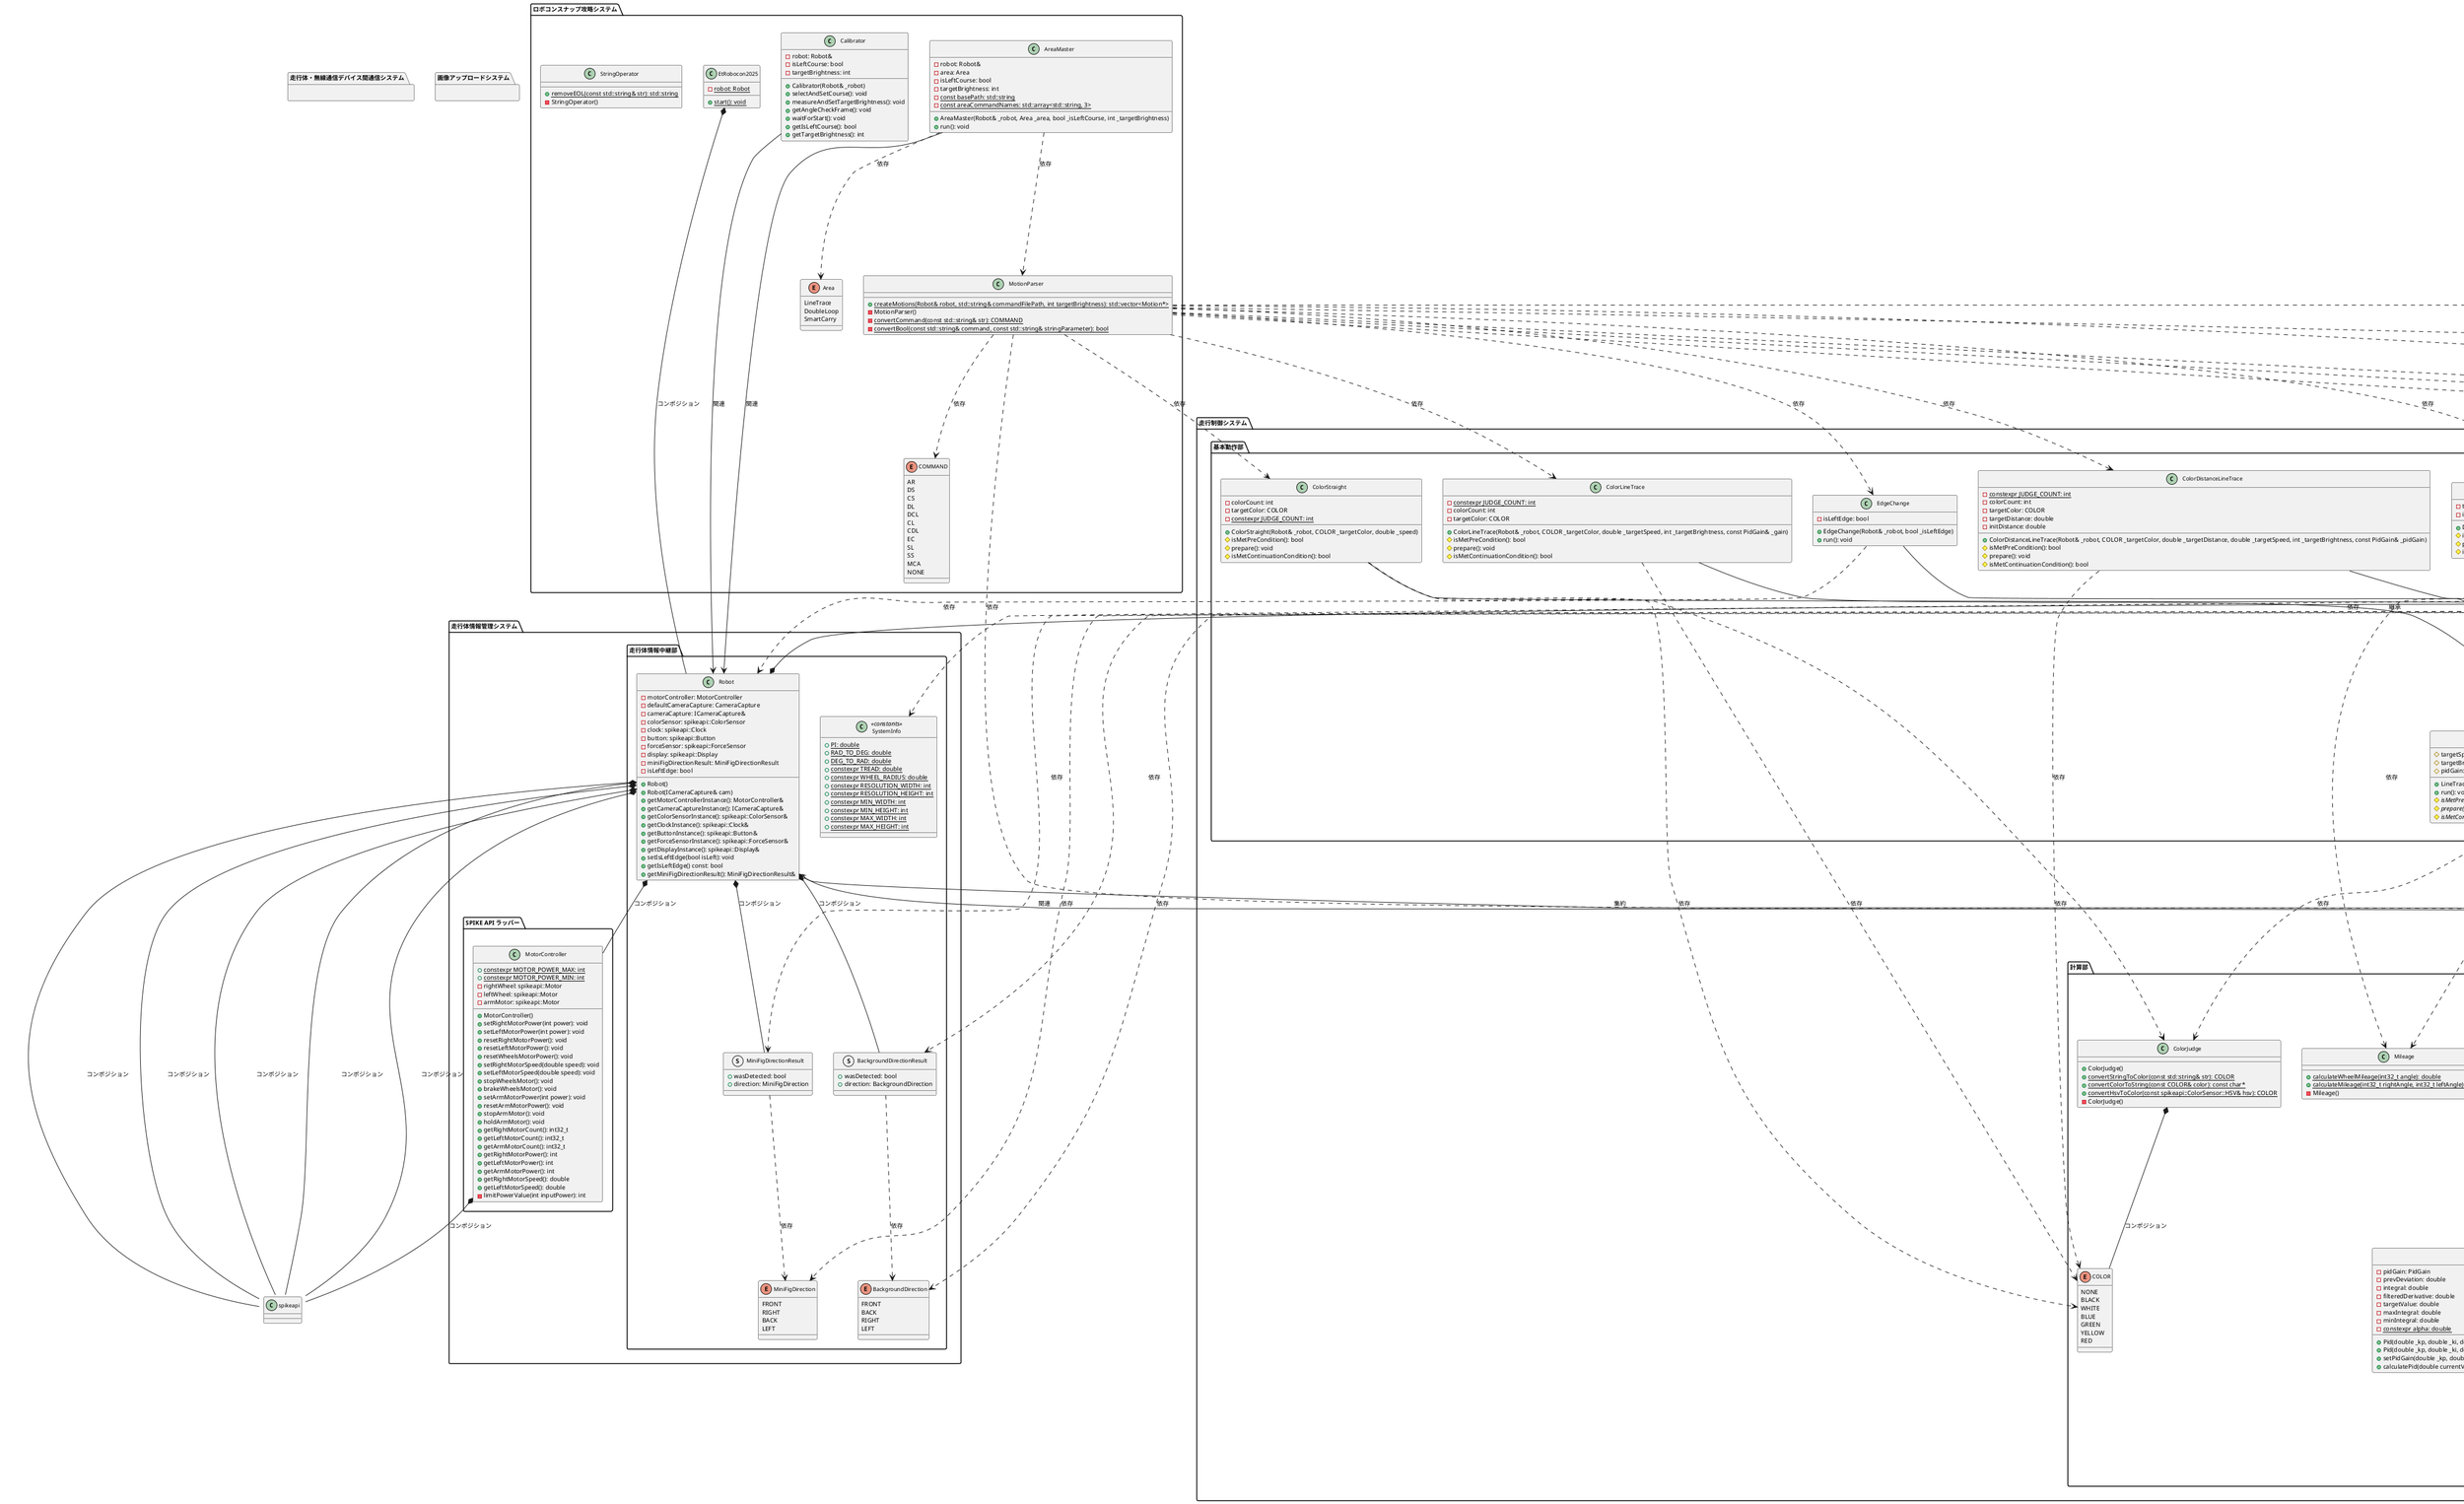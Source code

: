 @startuml etrobocon2025-class-diagram
!pragma useVerticalIf on
skinparam maxMessageSize 150
skinparam maxBoxSize 150
skinparam svgMaxWidth 8000
skinparam svgMaxHeight 4000
skinparam defaultFontSize 10
skinparam classFontSize 9
skinparam packageFontSize 10

package "ロボコンスナップ攻略システム" {
  ' コマンドの列挙型
  enum COMMAND {
    AR
    DS
    CS
    DL
    DCL
    CL
    CDL
    EC
    SL
    SS
    MCA
    NONE
  }

  ' 攻略エリアの列挙型
  enum Area {
    LineTrace
    DoubleLoop
    SmartCarry
  }

  ' メインクラス
  class EtRobocon2025 {
    + {static} start(): void
    - {static} robot: Robot
  }

  ' エリアマスタークラス
  class AreaMaster {
    + AreaMaster(Robot& _robot, Area _area, bool _isLeftCourse, int _targetBrightness)
    + run(): void
    - robot: Robot&
    - area: Area
    - isLeftCourse: bool
    - targetBrightness: int
    - {static} const basePath: std::string
    - {static} const areaCommandNames: std::array<std::string, 3>
  }

  ' キャリブレータクラス
  class Calibrator {
    + Calibrator(Robot& _robot)
    + selectAndSetCourse(): void
    + measureAndSetTargetBrightness(): void
    + getAngleCheckFrame(): void
    + waitForStart(): void
    + getIsLeftCourse(): bool
    + getTargetBrightness(): int
    - robot: Robot&
    - isLeftCourse: bool
    - targetBrightness: int
  }

  ' モーションパーサークラス
  class MotionParser {
    + {static} createMotions(Robot& robot, std::string& commandFilePath, int targetBrightness): std::vector<Motion*>
    - MotionParser()
    - {static} convertCommand(const std::string& str): COMMAND
    - {static} convertBool(const std::string& command, const std::string& stringParameter): bool
  }

  ' ユーティリティクラス
  class StringOperator {
    + {static} removeEOL(const std::string& str): std::string
    - StringOperator()
  }
}

package "走行体情報管理システム" {
  package "走行体情報中継部" {
    ' ミニフィグ方向判定結果
    struct MiniFigDirectionResult {
      + wasDetected: bool
      + direction: MiniFigDirection
    }

    ' ミニフィグ方向の列挙型
    enum MiniFigDirection {
      FRONT
      RIGHT
      BACK
      LEFT
    }

    ' 背景方向判定結果
    struct BackgroundDirectionResult {
      + wasDetected: bool
      + direction: BackgroundDirection
    }

    ' 背景方向の列挙型
    enum BackgroundDirection {
      FRONT
      BACK
      RIGHT
      LEFT
    }

    ' システム定数
    class SystemInfo <<constants>> {
      + {static} PI: double
      + {static} RAD_TO_DEG: double
      + {static} DEG_TO_RAD: double
      + {static} constexpr TREAD: double
      + {static} constexpr WHEEL_RADIUS: double
      + {static} constexpr RESOLUTION_WIDTH: int
      + {static} constexpr RESOLUTION_HEIGHT: int
      + {static} constexpr MIN_WIDTH: int
      + {static} constexpr MIN_HEIGHT: int
      + {static} constexpr MAX_WIDTH: int
      + {static} constexpr MAX_HEIGHT: int
    }

    ' ロボットクラス
    class Robot {
      + Robot()
      + Robot(ICameraCapture& cam)
      + getMotorControllerInstance(): MotorController&
      + getCameraCaptureInstance(): ICameraCapture&
      + getColorSensorInstance(): spikeapi::ColorSensor&
      + getClockInstance(): spikeapi::Clock&
      + getButtonInstance(): spikeapi::Button&
      + getForceSensorInstance(): spikeapi::ForceSensor&
      + getDisplayInstance(): spikeapi::Display&
      + setIsLeftEdge(bool isLeft): void
      + getIsLeftEdge() const: bool
      + getMiniFigDirectionResult(): MiniFigDirectionResult&
      - motorController: MotorController
      - defaultCameraCapture: CameraCapture
      - cameraCapture: ICameraCapture&
      - colorSensor: spikeapi::ColorSensor
      - clock: spikeapi::Clock
      - button: spikeapi::Button
      - forceSensor: spikeapi::ForceSensor
      - display: spikeapi::Display
      - miniFigDirectionResult: MiniFigDirectionResult
      - isLeftEdge: bool
    }
  }

  package "SPIKE API ラッパー" {
    ' モーターコントローラークラス
    class MotorController {
      + {static} constexpr MOTOR_POWER_MAX: int
      + {static} constexpr MOTOR_POWER_MIN: int
      + MotorController()
      + setRightMotorPower(int power): void
      + setLeftMotorPower(int power): void
      + resetRightMotorPower(): void
      + resetLeftMotorPower(): void
      + resetWheelsMotorPower(): void
      + setRightMotorSpeed(double speed): void
      + setLeftMotorSpeed(double speed): void
      + stopWheelsMotor(): void
      + brakeWheelsMotor(): void
      + setArmMotorPower(int power): void
      + resetArmMotorPower(): void
      + stopArmMotor(): void
      + holdArmMotor(): void
      + getRightMotorCount(): int32_t
      + getLeftMotorCount(): int32_t
      + getArmMotorCount(): int32_t
      + getRightMotorPower(): int
      + getLeftMotorPower(): int
      + getArmMotorPower(): int
      + getRightMotorSpeed(): double
      + getLeftMotorSpeed(): double
      - rightWheel: spikeapi::Motor
      - leftWheel: spikeapi::Motor
      - armMotor: spikeapi::Motor
      - limitPowerValue(int inputPower): int
    }
  }
}

package "走行制御システム" {
  package "計算部" {
    ' PIDゲイン
    struct PidGain {
      + kp: double
      + ki: double
      + kd: double
      + PidGain(double _kp, double _ki, double _kd)
    }

    ' 色の列挙型
    enum COLOR {
      NONE
      BLACK
      WHITE
      BLUE
      GREEN
      YELLOW
      RED
    }

    ' PID制御クラス
    class Pid {
      + Pid(double _kp, double _ki, double _kd, double _targetValue, double _maxIntegral, double _minIntegral)
      + Pid(double _kp, double _ki, double _kd, double _targetValue)
      + setPidGain(double _kp, double _ki, double _kd): void
      + calculatePid(double currentValue, double delta): double
      - pidGain: PidGain
      - prevDeviation: double
      - integral: double
      - filteredDerivative: double
      - targetValue: double
      - maxIntegral: double
      - minIntegral: double
      - {static} constexpr alpha: double
    }

    ' 色識別クラス
    class ColorJudge {
      + ColorJudge()
      + {static} convertStringToColor(const std::string& str): COLOR
      + {static} convertColorToString(const COLOR& color): const char*
      + {static} convertHsvToColor(const spikeapi::ColorSensor::HSV& hsv): COLOR
      - ColorJudge()
    }

    ' 走行距離計算クラス
    class Mileage {
      + {static} calculateWheelMileage(int32_t angle): double
      + {static} calculateMileage(int32_t rightAngle, int32_t leftAngle): double
      - Mileage()
    }

    ' 速度計算クラス
    class SpeedCalculator {
      + SpeedCalculator(Robot& _robot, double _targetSpeed)
      + calculateRightMotorPower(): double
      + calculateLeftMotorPower(): double
      - const targetSpeed: double
      - rightPid: Pid
      - leftPid: Pid
      - rightMotorPower: double
      - leftMotorPower: double
      - prevRightTime: double
      - prevLeftTime: double
      - robot: Robot&
      - {static} constexpr RIGHT_K_P: double
      - {static} constexpr RIGHT_K_I: double
      - {static} constexpr RIGHT_K_D: double
      - {static} constexpr LEFT_K_P: double
      - {static} constexpr LEFT_K_I: double
      - {static} constexpr LEFT_K_D: double
    }
  }

  package "基本動作部" {
    ' ライントレースクラス
    abstract class LineTrace {
      + LineTrace(Robot& _robot, double _targetSpeed, int _targetBrightness, const PidGain& _pidGain)
      + run(): void
      # {abstract} isMetPreCondition(): bool
      # {abstract} prepare(): void
      # {abstract} isMetContinuationCondition(): bool
      # targetSpeed: double
      # targetBrightness: int
      # pidGain: PidGain
    }

    ' 直進クラス
    abstract class Straight {
      + Straight(Robot& _robot, double _speed)
      + run(): void
      # {abstract} isMetPreCondition(): bool
      # {abstract} prepare(): void
      # {abstract} isMetContinuationCondition(): bool
      # targetSpeed: double
    }

    ' 回頭クラス
    abstract class Rotation {
      + Rotation(Robot& _robot, double _speed, bool _isClockwise)
      + run(): void
      + {abstract} isMetPreCondition(): bool
      + {abstract} prepare(): void
      + {abstract} isMetContinuationCondition(): bool
      # speed: double
      # isClockwise: bool
      # leftSign: int
      # rightSign: int
    }

    ' 色指定ライントレースクラス
    class ColorLineTrace {
      + ColorLineTrace(Robot& _robot, COLOR _targetColor, double _targetSpeed, int _targetBrightness, const PidGain& _gain)
      # isMetPreCondition(): bool
      # prepare(): void
      # isMetContinuationCondition(): bool
      - {static} constexpr JUDGE_COUNT: int
      - colorCount: int
      - targetColor: COLOR
    }

    ' 距離指定ライントレースクラス
    class DistanceLineTrace {
      + DistanceLineTrace(Robot& _robot, double _targetDistance, double _targetSpeed, int _targetBrightness, const PidGain& _pidGain)
      # isMetPreCondition(): bool
      # prepare(): void
      # isMetContinuationCondition(): bool
      - targetDistance: double
      - initDistance: double
    }

    ' 色距離指定ライントレースクラス
    class ColorDistanceLineTrace {
      + ColorDistanceLineTrace(Robot& _robot, COLOR _targetColor, double _targetDistance, double _targetSpeed, int _targetBrightness, const PidGain& _pidGain)
      # isMetPreCondition(): bool
      # prepare(): void
      # isMetContinuationCondition(): bool
      - {static} constexpr JUDGE_COUNT: int
      - colorCount: int
      - targetColor: COLOR
      - targetDistance: double
      - initDistance: double
    }

    ' 距離指定直進クラス
    class DistanceStraight {
      + DistanceStraight(Robot& _robot, double _targetDistance, double _speed)
      # isMetPreCondition(): bool
      # prepare(): void
      # isMetContinuationCondition(): bool
      - targetDistance: double
      - initialDistance: double
    }

    ' 色指定直進クラス
    class ColorStraight {
      + ColorStraight(Robot& _robot, COLOR _targetColor, double _speed)
      # isMetPreCondition(): bool
      # prepare(): void
      # isMetContinuationCondition(): bool
      - colorCount: int
      - targetColor: COLOR
      - {static} constexpr JUDGE_COUNT: int
    }

    ' 角度指定回頭クラス
    class AngleRotation {
      + AngleRotation(Robot& _robot, int _targetAngle, double _speed, bool _isClockwise)
      # prepare(): void
      # isMetPreCondition(): bool
      # isMetContinuationCondition(): bool
      - targetLeftDistance: double
      - targetRightDistance: double
      - targetAngle: int
    }

    ' カメラPID監視クラス
    abstract class CameraPidTracking {
      + CameraPidTracking(Robot& _robot, double _targetSpeed, int _targetXCoordinate, const PidGain& _pidGain, BoundingBoxDetector& _boundingBoxDetector)
      + run(): void
      # {abstract} isMetPreCondition(): bool
      # {abstract} prepare(): void
      # {abstract} isMetContinuationCondition(): bool
      # boundingBoxDetector: BoundingBoxDetector&
      # result: BoundingBoxDetectionResult
      # targetSpeed: double
      # targetXCoordinate: int
      # pidGain: PidGain
    }

    ' 距離指定カメラライントレースクラス
    class DistanceCameraLineTrace {
      + DistanceCameraLineTrace(Robot& _robot, double _targetDistance, double _targetSpeed, int _targetXCoordinate, const PidGain& _pidGain, std::unique_ptr<BoundingBoxDetector> _detector)
      # isMetPreCondition(): bool
      # prepare(): void
      # isMetContinuationCondition(): bool
      - targetDistance: double
      - initDistance: double
      - detector: std::unique_ptr<BoundingBoxDetector>
    }

    ' エッジ変更クラス
    class EdgeChange {
      + EdgeChange(Robot& _robot, bool _isLeftEdge)
      + run(): void
      - isLeftEdge: bool
    }

    ' スリープクラス
    class Sleeping {
      + Sleeping(Robot& _robot, int _milliSec)
      + run(): void
      - milliSec: int
    }
  }

  ' Motionクラス
  abstract class Motion {
    + Motion(Robot& _robot)
    + {abstract} run(): void
    # robot: Robot&
  }

  ' 応用動作クラス
  abstract class CompositeMotion {
    + CompositeMotion(Robot& _robot)
    + {abstract} run(): void
  }
}

package "カメラ撮影システム" {
  ' カメラキャプチャーインターフェース
  abstract class ICameraCapture {
    + {abstract} ~ICameraCapture()
    + {abstract} findAvailableCameraID(int maxTested): int
    + {abstract} getCameraID(): int
    + {abstract} setCameraID(int id): bool
    + {abstract} openCamera(): bool
    + {abstract} setCapProps(double width, double height): void
    + {abstract} getFrame(cv::Mat& outFrame): bool
  }

  ' カメラキャプチャークラス
  class CameraCapture {
    + CameraCapture()
    + ~CameraCapture()
    + findAvailableCameraID(int maxTested): int
    + getCameraID(): int
    + setCameraID(int id): bool
    + openCamera(): bool
    + setCapProps(double width, double height): void
    + getFrame(cv::Mat& outFrame): bool
    - cap: cv::VideoCapture
    - cameraID: int
  }

  ' スナップショットクラス
  class Snapshot {
    + Snapshot(Robot& _robot, const std::string& _fileName)
    + run(): void
    - fileName: std::string
    - {static} const path: std::string
  }

  ' 画像処理系
  struct BoundingBoxDetectionResult {
    + wasDetected: bool
    + topLeft: cv::Point
    + topRight: cv::Point
    + bottomLeft: cv::Point
    + bottomRight: cv::Point
  }

  abstract class BoundingBoxDetector {
    + {abstract} ~BoundingBoxDetector()
    + {abstract} detect(const cv::Mat& frame, BoundingBoxDetectionResult& result): void
  }

  class LineBoundingBoxDetector {
    + LineBoundingBoxDetector(const cv::Scalar& _lowerHSV, const cv::Scalar& _upperHSV)
    + LineBoundingBoxDetector(const cv::Scalar& lowerHSV, const cv::Scalar& upperHSV, const cv::Rect& roi)
    + LineBoundingBoxDetector(const cv::Scalar& lowerHSV, const cv::Scalar& upperHSV, const cv::Rect& roi, const cv::Size& resolution)
    + detect(const cv::Mat& frame, BoundingBoxDetectionResult& result): void
    - {static} MIN_LINE_CONTOUR_AREA: double
    - lowerHSV: cv::Scalar
    - upperHSV: cv::Scalar
    - roi: cv::Rect
    - resolution: cv::Size
    - validateParameters(): void
  }

  ' フレーム保存クラス
  class FrameSave {
    + {static} save(cv::Mat& frame, const std::string& filePath, const std::string& fileName): void
    - FrameSave()
    - {static} inline imgExtension: std::string
  }
}

package "配置エリアA撮影システム" {
  package "配置エリアA攻略部" {
    ' ミニフィグカメラアクション
    class MiniFigCameraAction {
      + MiniFigCameraAction(Robot& _robot, bool _isClockwise, int _preTargetAngle, int _postTargetAngle, double _targetRotationSpeed, double _backTargetDistance, double _forwardTargetDistance, double _backSpeed, double _forwardSpeed, int _position)
      + run(): void
      - isClockwise: bool
      - preTargetAngle: int
      - postTargetAngle: int
      - targetRotationSpeed: double
      - backTargetDistance: double
      - forwardTargetDistance: double
      - backSpeed: double
      - forwardSpeed: double
      - position: int
      - {static} constexpr filePath: const char*
      - {static} constexpr uploadFileName: const char*
      - isMetPreCondition(): bool
      - detectDirection(cv::Mat& frame): void
    }
  }

  package "ミニフィグ向き判定部" {
    ' ミニフィグ向き判定クラス
    class MiniFigDirectionDetector {
      + MiniFigDirectionDetector(const std::string& modelPath)
      + detect(const cv::Mat& frame, MiniFigDirectionResult& result): void
      - net: cv::dnn::Net
      - modelPath: std::string
      - outputImagePath: std::string
      - preprocess(const cv::Mat& frame, float scale, int padX, int padY): cv::Mat
      - postprocess(const std::vector<cv::Mat>& outputs, const cv::Mat& frame, float scale, int padX, int padY, MiniFigDirectionResult& result): void
    }
  }
}

package "配置エリアB撮影システム" {
  package "配置エリアB攻略部" {
    ' プラレールカメラアクション
    class PlaCameraAction {
      + PlaCameraAction(Robot& _robot, double _threshold, double _minArea, const cv::Rect& _roi)
      + run(): void
      - getBackgroundFrame(): void
      - motionDetector: MotionDetector
      - {static} constexpr MAX_NO_MOTION: int
      - {static} constexpr filePath: const char*
      - {static} constexpr uploadFile: const char*
    }
  }

  package "動体検出部" {
    ' 動体検出クラス
    class MotionDetector {
      + MotionDetector(double _threshold, double _minArea, const cv::Rect& _roi)
      + setBackground(const cv::Mat& background): bool
      + detect(const cv::Mat& frame, BoundingBoxDetectionResult& result): void
      + compareTwoFrames(const cv::Mat& firstFrame, const cv::Mat& secondFrame): std::vector<cv::Point>
      - threshold: double
      - minArea: double
      - roi: cv::Rect
      - bgFrame: cv::Mat
    }
  }

  package "風景向き判定部" {
    ' 風景向き判定クラス
    class BackgroundDirectionDetector {
      + BackgroundDirectionDetector(const std::string& modelPath)
      + detect(const cv::Mat& frame, BackgroundDirectionResult& result): void
      - net: cv::dnn::Net
      - modelPath: std::string
      - outputImagePath: std::string
      - preprocess(const cv::Mat& frame, float scale, int padX, int padY): cv::Mat
      - postprocess(const std::vector<cv::Mat>& outputs, const cv::Mat& frame, float scale, int padX, int padY, BackgroundDirectionResult& result): void
    }
  }
}



package "走行体・無線通信デバイス間通信システム" {
}

package "画像アップロードシステム" {
}



' 関係性の定義

' 1. 継承関係 (Inheritance)
LineTrace --|> Motion : 継承
Straight --|> Motion : 継承
Rotation --|> Motion : 継承
CameraPidTracking --|> Motion : 継承
CompositeMotion --|> Motion : 継承

DistanceLineTrace --|> LineTrace : 継承
ColorLineTrace --|> LineTrace : 継承
ColorDistanceLineTrace --|> LineTrace : 継承

DistanceStraight --|> Straight : 継承
ColorStraight --|> Straight : 継承

AngleRotation --|> Rotation : 継承

DistanceCameraLineTrace --|> CameraPidTracking : 継承

MiniFigCameraAction --|> CompositeMotion : 継承

EdgeChange --|> Motion : 継承
Sleeping --|> Motion : 継承
Snapshot --|> Motion : 継承
PlaCameraAction --|> Motion : 継承

LineBoundingBoxDetector --|> BoundingBoxDetector : 継承
MotionDetector --|> BoundingBoxDetector : 継承

' 2. 実現関係 (Realization)
CameraCapture ..|> ICameraCapture : 実現

' 3. コンポジション関係 (Composition) - 強い所有関係
EtRobocon2025 *-- Robot : コンポジション
Robot *-- MotorController : コンポジション
Robot *-- CameraCapture : コンポジション
Robot *-- "spikeapi::ColorSensor" : コンポジション
Robot *-- "spikeapi::Clock" : コンポジション
Robot *-- "spikeapi::Button" : コンポジション
Robot *-- "spikeapi::ForceSensor" : コンポジション
Robot *-- "spikeapi::Display" : コンポジション
Robot *-- BackgroundDirectionResult : コンポジション
Robot *-- MiniFigDirectionResult : コンポジション

MotorController *-- "spikeapi::Motor" : コンポジション

Pid *-- PidGain : コンポジション

SpeedCalculator *-- Pid : コンポジション

PlaCameraAction *-- MotionDetector : コンポジション

ColorJudge *-- COLOR : コンポジション

' 4. 集約関係 (Aggregation) - 弱い所有関係
Robot o-- ICameraCapture : 集約
CameraPidTracking o-- BoundingBoxDetector : 集約
DistanceCameraLineTrace o-- BoundingBoxDetector : 集約

' 5. 関連関係 (Association) - 永続的な関係
AreaMaster --> Robot : 関連
Calibrator --> Robot : 関連
Motion --> Robot : 関連

' 6. 依存関係 (Dependency) - 一時的な使用関係
AreaMaster ..> MotionParser : 依存
AreaMaster ..> Area : 依存

MotionParser ..> Motion : 依存
MotionParser ..> COMMAND : 依存
MotionParser ..> ColorLineTrace : 依存
MotionParser ..> DistanceLineTrace : 依存
MotionParser ..> ColorDistanceLineTrace : 依存
MotionParser ..> DistanceStraight : 依存
MotionParser ..> ColorStraight : 依存
MotionParser ..> AngleRotation : 依存
MotionParser ..> DistanceCameraLineTrace : 依存
MotionParser ..> EdgeChange : 依存
MotionParser ..> Sleeping : 依存
MotionParser ..> Snapshot : 依存
MotionParser ..> MiniFigCameraAction : 依存

LineTrace ..> PidGain : 依存
LineTrace ..> ColorJudge : 依存
LineTrace ..> Mileage : 依存
LineTrace ..> SpeedCalculator : 依存

Straight ..> SpeedCalculator : 依存

AngleRotation ..> Mileage : 依存
AngleRotation ..> SystemInfo : 依存

ColorLineTrace ..> COLOR : 依存
ColorStraight ..> COLOR : 依存
ColorStraight ..> ColorJudge : 依存
ColorDistanceLineTrace ..> COLOR : 依存

EdgeChange ..> Robot : 依存

BoundingBoxDetector ..> BoundingBoxDetectionResult : 依存
LineBoundingBoxDetector ..> BoundingBoxDetectionResult : 依存
MotionDetector ..> BoundingBoxDetectionResult : 依存
CameraPidTracking ..> PidGain : 依存
CameraPidTracking ..> BoundingBoxDetectionResult : 依存

BackgroundDirectionDetector ..> BackgroundDirectionResult : 依存
BackgroundDirectionDetector ..> BackgroundDirection : 依存

MiniFigDirectionDetector ..> MiniFigDirectionResult : 依存
MiniFigDirectionDetector ..> MiniFigDirection : 依存

' 構造体と列挙型の関係
MiniFigDirectionResult ..> MiniFigDirection : 依存
BackgroundDirectionResult ..> BackgroundDirection : 依存

Snapshot ..> FrameSave : 依存
MiniFigCameraAction ..> FrameSave : 依存
MiniFigCameraAction ..> MiniFigDirectionDetector : 依存
MiniFigCameraAction ..> AngleRotation : 依存
MiniFigCameraAction ..> DistanceStraight : 依存
PlaCameraAction ..> FrameSave : 依存
MotionDetector ..> FrameSave : 依存


@enduml

